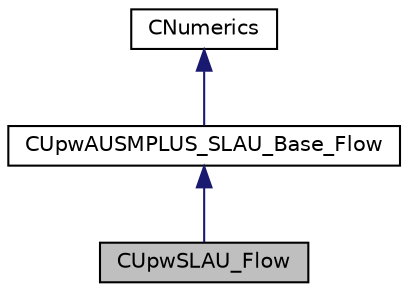 digraph "CUpwSLAU_Flow"
{
  edge [fontname="Helvetica",fontsize="10",labelfontname="Helvetica",labelfontsize="10"];
  node [fontname="Helvetica",fontsize="10",shape=record];
  Node4 [label="CUpwSLAU_Flow",height=0.2,width=0.4,color="black", fillcolor="grey75", style="filled", fontcolor="black"];
  Node5 -> Node4 [dir="back",color="midnightblue",fontsize="10",style="solid",fontname="Helvetica"];
  Node5 [label="CUpwAUSMPLUS_SLAU_Base_Flow",height=0.2,width=0.4,color="black", fillcolor="white", style="filled",URL="$class_c_upw_a_u_s_m_p_l_u_s___s_l_a_u___base___flow.html",tooltip="Base class for AUSM+up(2) and SLAU(2) convective schemes. "];
  Node6 -> Node5 [dir="back",color="midnightblue",fontsize="10",style="solid",fontname="Helvetica"];
  Node6 [label="CNumerics",height=0.2,width=0.4,color="black", fillcolor="white", style="filled",URL="$class_c_numerics.html",tooltip="Class for defining the numerical methods. "];
}
